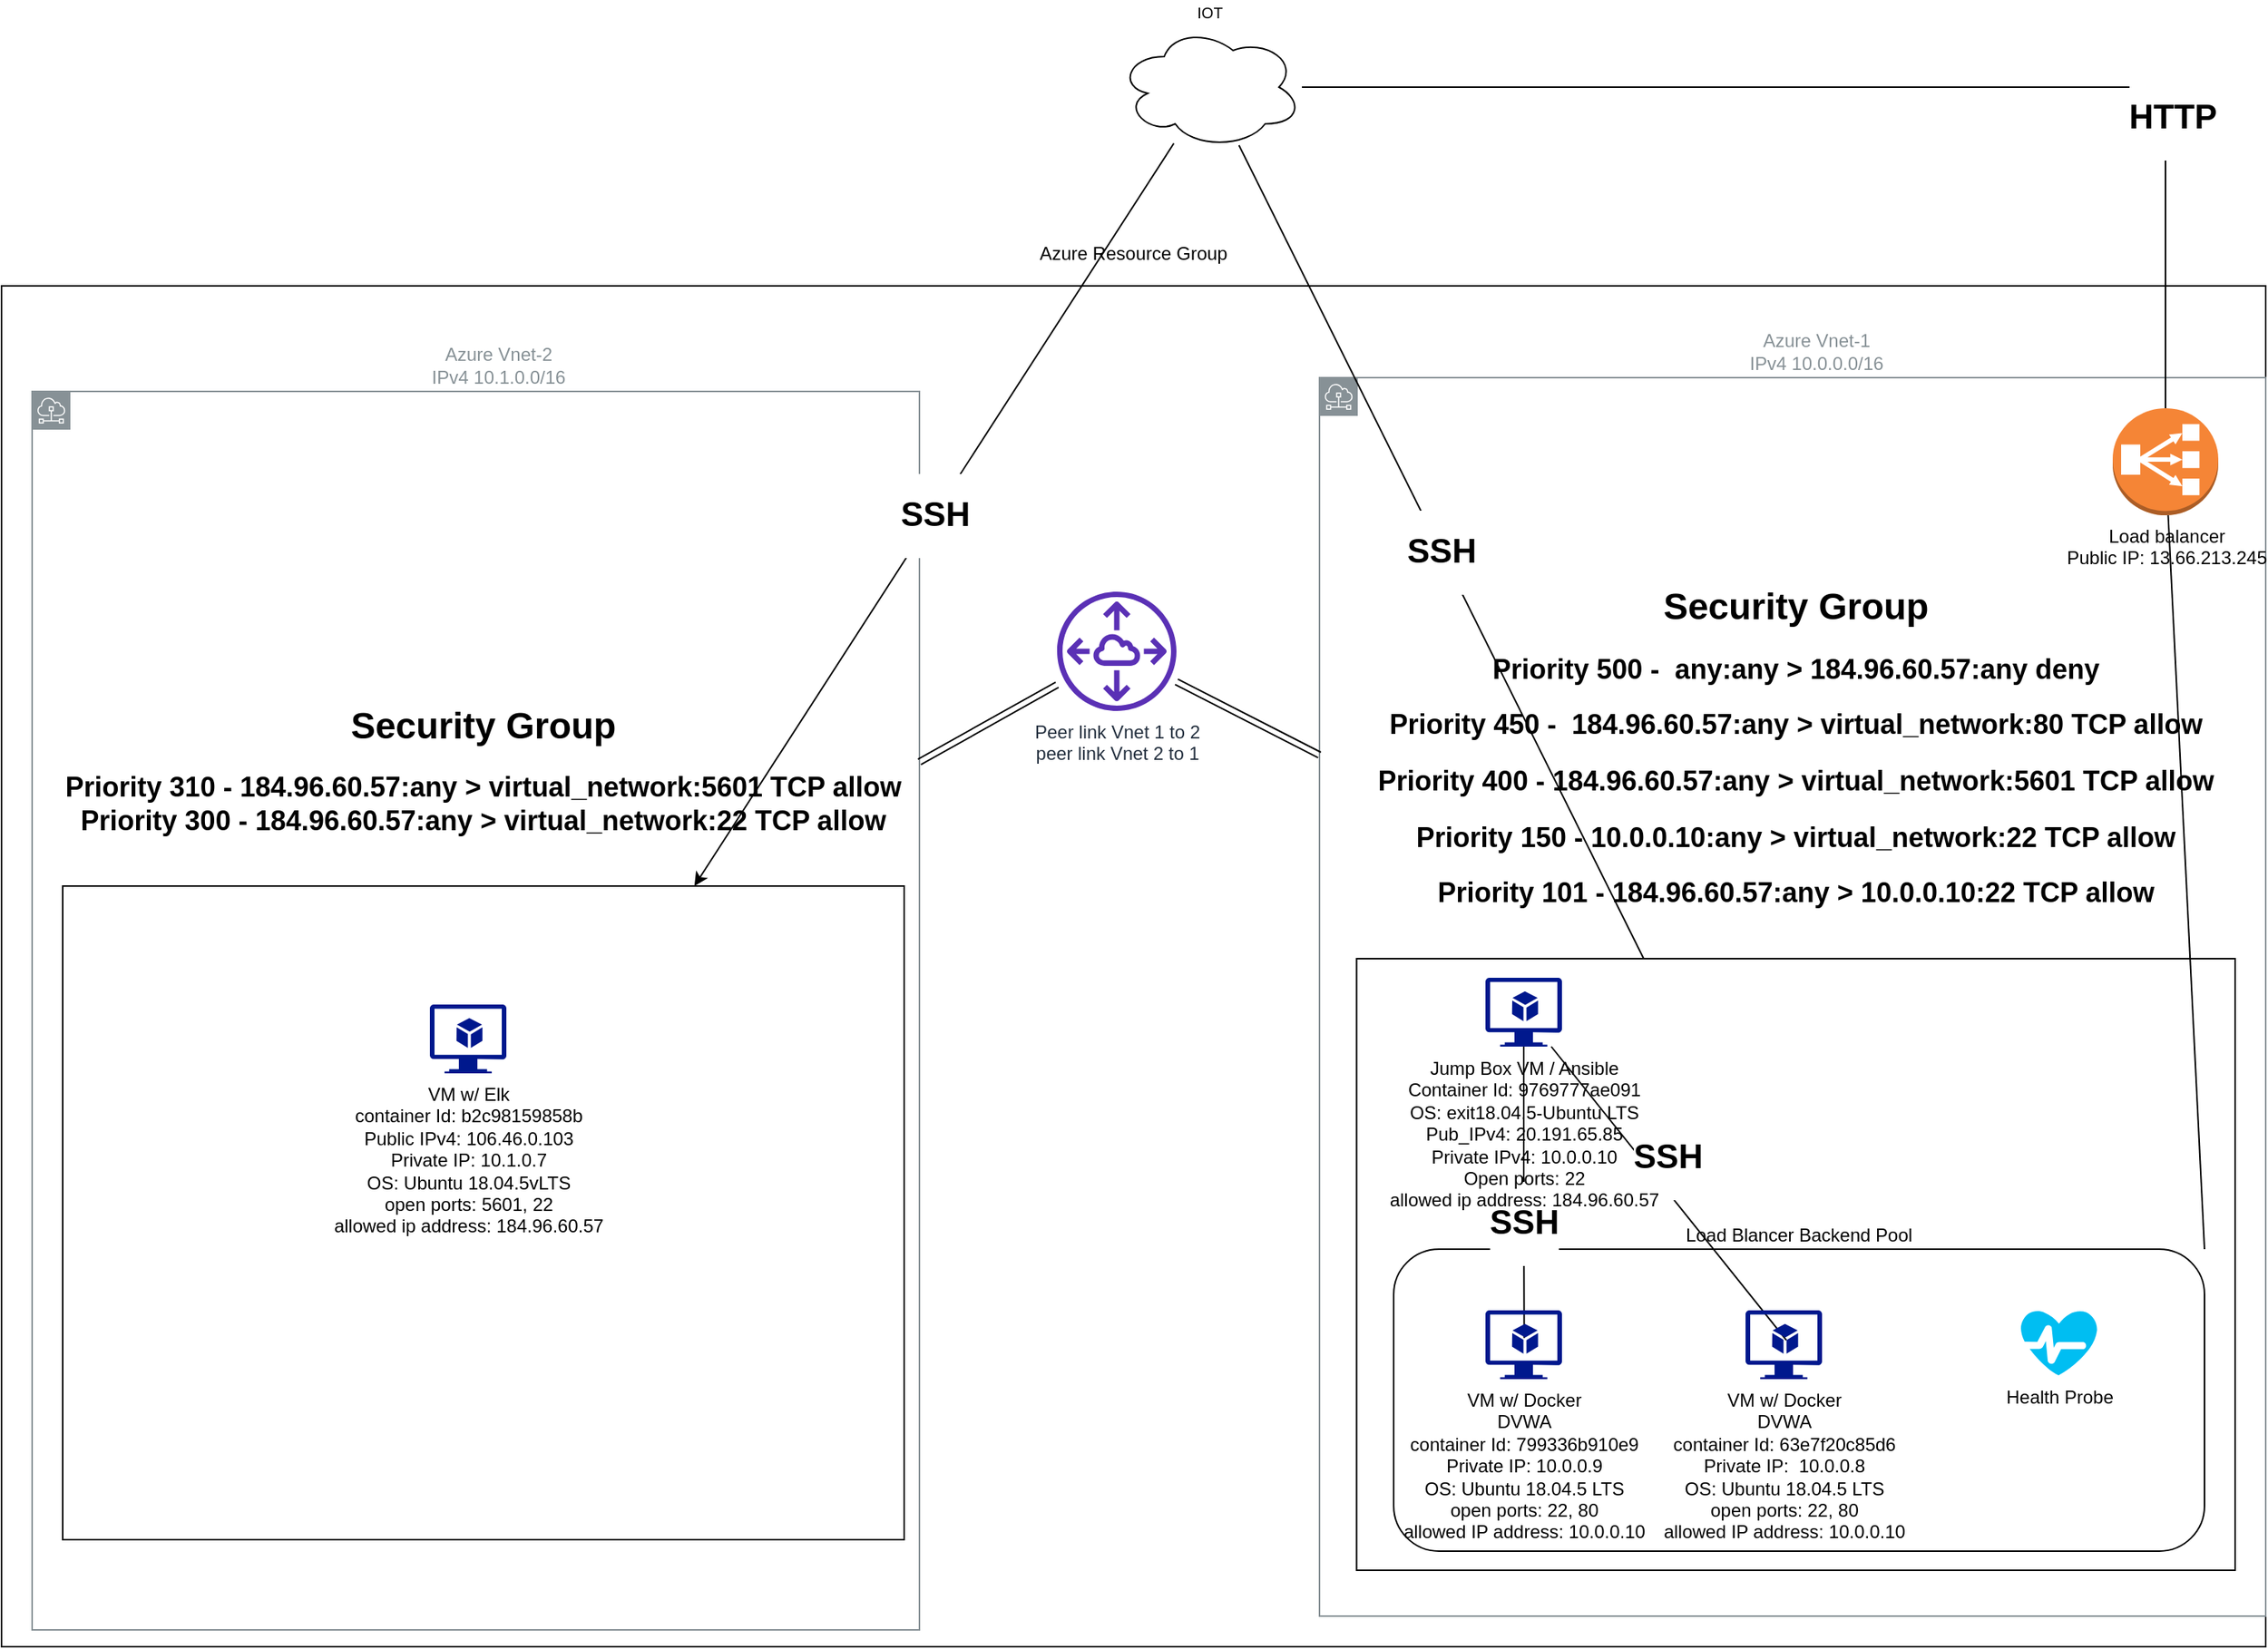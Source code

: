 <mxfile version="14.4.3" type="device"><diagram id="TGx8hraurZV9dXG3BVYj" name="Page-1"><mxGraphModel dx="1929" dy="1871" grid="1" gridSize="10" guides="1" tooltips="1" connect="1" arrows="1" fold="1" page="1" pageScale="1" pageWidth="850" pageHeight="1100" math="0" shadow="0"><root><mxCell id="0"/><mxCell id="1" parent="0"/><mxCell id="n-sxPevptK5LFi5Za2q9-33" value="&lt;p&gt;Azure Resource Group&lt;/p&gt;" style="whiteSpace=wrap;html=1;labelPosition=center;verticalLabelPosition=top;align=center;verticalAlign=bottom;" vertex="1" parent="1"><mxGeometry x="-410" y="-170" width="1480" height="890" as="geometry"/></mxCell><mxCell id="EnQUJ3pDIF2w2IWfWdtI-18" value="Azure Vnet-1&lt;br&gt;IPv4 10.0.0.0/16" style="outlineConnect=0;gradientColor=none;html=1;whiteSpace=wrap;fontSize=12;fontStyle=0;shape=mxgraph.aws4.group;grIcon=mxgraph.aws4.group_subnet;strokeColor=#879196;fillColor=none;verticalAlign=bottom;align=center;spacingLeft=30;fontColor=#879196;dashed=0;labelPosition=center;verticalLabelPosition=top;" parent="1" vertex="1"><mxGeometry x="451.5" y="-110" width="618.5" height="810" as="geometry"/></mxCell><mxCell id="n-sxPevptK5LFi5Za2q9-53" value="&lt;h1&gt;Security Group&lt;/h1&gt;&lt;h2&gt;Priority 500 -&amp;nbsp; any:any &amp;gt; 184.96.60.57:any deny&lt;/h2&gt;&lt;h2&gt;Priority 450 -&amp;nbsp; 184.96.60.57:any &amp;gt; virtual_network:80 TCP allow&lt;/h2&gt;&lt;h2&gt;Priority 400 - 184.96.60.57:any &amp;gt; virtual_network:5601 TCP allow&lt;/h2&gt;&lt;h2&gt;Priority 150 - 10.0.0.10:any &amp;gt; virtual_network:22 TCP allow&lt;/h2&gt;&lt;h2&gt;Priority 101 - 184.96.60.57:any &amp;gt; 10.0.0.10:22 TCP allow&lt;/h2&gt;&lt;div&gt;&lt;br&gt;&lt;/div&gt;" style="rounded=0;whiteSpace=wrap;html=1;labelPosition=center;verticalLabelPosition=top;align=center;verticalAlign=bottom;" vertex="1" parent="1"><mxGeometry x="475.75" y="270" width="574.25" height="400" as="geometry"/></mxCell><mxCell id="n-sxPevptK5LFi5Za2q9-42" value="Load Blancer Backend Pool" style="rounded=1;whiteSpace=wrap;html=1;labelPosition=center;verticalLabelPosition=top;align=center;verticalAlign=bottom;" vertex="1" parent="1"><mxGeometry x="500" y="460" width="530" height="197.5" as="geometry"/></mxCell><mxCell id="n-sxPevptK5LFi5Za2q9-15" value="Azure Vnet-2&lt;br&gt;IPv4 10.1.0.0/16" style="outlineConnect=0;gradientColor=none;html=1;whiteSpace=wrap;fontSize=12;fontStyle=0;shape=mxgraph.aws4.group;grIcon=mxgraph.aws4.group_subnet;strokeColor=#879196;fillColor=none;verticalAlign=bottom;align=center;spacingLeft=30;fontColor=#879196;dashed=0;labelPosition=center;verticalLabelPosition=top;" vertex="1" parent="1"><mxGeometry x="-390" y="-101" width="580" height="810" as="geometry"/></mxCell><mxCell id="n-sxPevptK5LFi5Za2q9-38" value="&lt;h1&gt;SSH&lt;/h1&gt;" style="edgeStyle=none;rounded=0;orthogonalLoop=1;jettySize=auto;html=1;endArrow=none;endFill=0;strokeColor=#000000;" edge="1" parent="1" source="EnQUJ3pDIF2w2IWfWdtI-1" target="n-sxPevptK5LFi5Za2q9-53"><mxGeometry relative="1" as="geometry"><mxPoint x="540.65" y="-75.0" as="targetPoint"/></mxGeometry></mxCell><mxCell id="n-sxPevptK5LFi5Za2q9-44" style="edgeStyle=orthogonalEdgeStyle;rounded=0;orthogonalLoop=1;jettySize=auto;html=1;endArrow=none;endFill=0;strokeColor=#000000;" edge="1" parent="1" source="EnQUJ3pDIF2w2IWfWdtI-1" target="n-sxPevptK5LFi5Za2q9-43"><mxGeometry relative="1" as="geometry"/></mxCell><mxCell id="n-sxPevptK5LFi5Za2q9-45" value="&lt;h1&gt;HTTP&lt;/h1&gt;" style="edgeLabel;html=1;align=center;verticalAlign=middle;resizable=0;points=[];" vertex="1" connectable="0" parent="n-sxPevptK5LFi5Za2q9-44"><mxGeometry x="0.51" y="4" relative="1" as="geometry"><mxPoint as="offset"/></mxGeometry></mxCell><mxCell id="EnQUJ3pDIF2w2IWfWdtI-1" value="&lt;font size=&quot;1&quot;&gt;IOT&lt;/font&gt;" style="ellipse;shape=cloud;whiteSpace=wrap;html=1;labelPosition=center;verticalLabelPosition=top;align=center;verticalAlign=bottom;" parent="1" vertex="1"><mxGeometry x="320" y="-340" width="120" height="80" as="geometry"/></mxCell><mxCell id="n-sxPevptK5LFi5Za2q9-29" value="&lt;h1&gt;SSH&lt;/h1&gt;" style="edgeStyle=none;rounded=0;orthogonalLoop=1;jettySize=auto;html=1;endArrow=classic;endFill=1;strokeColor=#000000;" edge="1" parent="1" source="EnQUJ3pDIF2w2IWfWdtI-1" target="n-sxPevptK5LFi5Za2q9-56"><mxGeometry relative="1" as="geometry"><mxPoint x="-93" y="65.697" as="targetPoint"/></mxGeometry></mxCell><mxCell id="n-sxPevptK5LFi5Za2q9-46" value="&lt;h1&gt;SSH&lt;/h1&gt;" style="edgeStyle=orthogonalEdgeStyle;rounded=0;orthogonalLoop=1;jettySize=auto;html=1;entryX=0.506;entryY=0.403;entryDx=0;entryDy=0;entryPerimeter=0;endArrow=none;endFill=0;strokeColor=#000000;" edge="1" parent="1" source="EnQUJ3pDIF2w2IWfWdtI-26" target="EnQUJ3pDIF2w2IWfWdtI-28"><mxGeometry x="0.214" relative="1" as="geometry"><mxPoint as="offset"/></mxGeometry></mxCell><mxCell id="n-sxPevptK5LFi5Za2q9-47" style="rounded=0;orthogonalLoop=1;jettySize=auto;html=1;entryX=0.534;entryY=0.435;entryDx=0;entryDy=0;entryPerimeter=0;endArrow=none;endFill=0;strokeColor=#000000;" edge="1" parent="1" source="EnQUJ3pDIF2w2IWfWdtI-26" target="EnQUJ3pDIF2w2IWfWdtI-29"><mxGeometry relative="1" as="geometry"/></mxCell><mxCell id="n-sxPevptK5LFi5Za2q9-50" value="&lt;h1&gt;SSH&lt;/h1&gt;" style="edgeLabel;html=1;align=center;verticalAlign=middle;resizable=0;points=[];" vertex="1" connectable="0" parent="n-sxPevptK5LFi5Za2q9-47"><mxGeometry x="0.335" y="-3" relative="1" as="geometry"><mxPoint x="-24.28" y="-57.65" as="offset"/></mxGeometry></mxCell><mxCell id="EnQUJ3pDIF2w2IWfWdtI-26" value="Jump Box VM / Ansible&lt;br&gt;Container Id:&amp;nbsp;9769777ae091&lt;br&gt;OS: exit18.04.5-Ubuntu LTS&lt;br&gt;Pub_IPv4: 20.191.65.85&lt;br&gt;Private IPv4: 10.0.0.10&lt;br&gt;Open ports: 22&lt;br&gt;allowed ip address: 184.96.60.57" style="aspect=fixed;pointerEvents=1;shadow=0;dashed=0;html=1;strokeColor=none;labelPosition=center;verticalLabelPosition=bottom;verticalAlign=top;align=center;fillColor=#00188D;shape=mxgraph.azure.virtual_machine_feature" parent="1" vertex="1"><mxGeometry x="560" y="282.5" width="50" height="45" as="geometry"/></mxCell><mxCell id="EnQUJ3pDIF2w2IWfWdtI-28" value="VM w/ Docker&lt;br&gt;DVWA&lt;br&gt;container Id:&amp;nbsp;799336b910e9&lt;br&gt;Private IP: 10.0.0.9&lt;br&gt;OS: Ubuntu 18.04.5 LTS&lt;br&gt;open ports: 22, 80&lt;br&gt;allowed IP address: 10.0.0.10" style="aspect=fixed;pointerEvents=1;shadow=0;dashed=0;html=1;strokeColor=none;labelPosition=center;verticalLabelPosition=bottom;verticalAlign=top;align=center;fillColor=#00188D;shape=mxgraph.azure.virtual_machine_feature" parent="1" vertex="1"><mxGeometry x="560" y="500" width="50" height="45" as="geometry"/></mxCell><mxCell id="EnQUJ3pDIF2w2IWfWdtI-29" value="VM w/ Docker&lt;br&gt;DVWA&lt;br&gt;container Id:&amp;nbsp;63e7f20c85d6&lt;br&gt;Private IP:&amp;nbsp; 10.0.0.8&lt;br&gt;OS: Ubuntu 18.04.5 LTS&lt;br&gt;open ports: 22, 80&lt;br&gt;allowed IP address: 10.0.0.10" style="aspect=fixed;pointerEvents=1;shadow=0;dashed=0;html=1;strokeColor=none;labelPosition=center;verticalLabelPosition=bottom;verticalAlign=top;align=center;fillColor=#00188D;shape=mxgraph.azure.virtual_machine_feature" parent="1" vertex="1"><mxGeometry x="730" y="500" width="50" height="45" as="geometry"/></mxCell><mxCell id="n-sxPevptK5LFi5Za2q9-36" style="edgeStyle=none;rounded=0;orthogonalLoop=1;jettySize=auto;html=1;endArrow=classic;endFill=1;strokeColor=#000000;shape=link;" edge="1" parent="1" source="n-sxPevptK5LFi5Za2q9-6" target="n-sxPevptK5LFi5Za2q9-15"><mxGeometry relative="1" as="geometry"/></mxCell><mxCell id="n-sxPevptK5LFi5Za2q9-37" value="" style="edgeStyle=none;rounded=0;orthogonalLoop=1;jettySize=auto;html=1;endArrow=classic;endFill=1;strokeColor=#000000;shape=link;" edge="1" parent="1" source="n-sxPevptK5LFi5Za2q9-6" target="EnQUJ3pDIF2w2IWfWdtI-18"><mxGeometry relative="1" as="geometry"/></mxCell><mxCell id="n-sxPevptK5LFi5Za2q9-6" value="Peer link Vnet 1 to 2&lt;br&gt;peer link Vnet 2 to 1" style="outlineConnect=0;fontColor=#232F3E;gradientColor=none;fillColor=#5A30B5;strokeColor=none;dashed=0;verticalLabelPosition=bottom;verticalAlign=top;align=center;html=1;fontSize=12;fontStyle=0;aspect=fixed;pointerEvents=1;shape=mxgraph.aws4.peering;" vertex="1" parent="1"><mxGeometry x="280" y="30" width="78" height="78" as="geometry"/></mxCell><mxCell id="n-sxPevptK5LFi5Za2q9-19" value="Health Probe" style="verticalLabelPosition=bottom;html=1;verticalAlign=top;align=center;strokeColor=none;fillColor=#00BEF2;shape=mxgraph.azure.health_monitoring;" vertex="1" parent="1"><mxGeometry x="910" y="500" width="50" height="42.5" as="geometry"/></mxCell><mxCell id="n-sxPevptK5LFi5Za2q9-55" style="edgeStyle=none;rounded=0;orthogonalLoop=1;jettySize=auto;html=1;entryX=1;entryY=0;entryDx=0;entryDy=0;endArrow=none;endFill=0;strokeColor=#000000;" edge="1" parent="1" source="n-sxPevptK5LFi5Za2q9-43" target="n-sxPevptK5LFi5Za2q9-42"><mxGeometry relative="1" as="geometry"/></mxCell><mxCell id="n-sxPevptK5LFi5Za2q9-43" value="Load balancer&lt;br&gt;Public IP: 13.66.213.245" style="outlineConnect=0;dashed=0;verticalLabelPosition=bottom;verticalAlign=top;align=center;html=1;shape=mxgraph.aws3.classic_load_balancer;fillColor=#F58536;gradientColor=none;" vertex="1" parent="1"><mxGeometry x="970" y="-90" width="69" height="70" as="geometry"/></mxCell><mxCell id="n-sxPevptK5LFi5Za2q9-54" style="edgeStyle=none;rounded=0;orthogonalLoop=1;jettySize=auto;html=1;exitX=0.5;exitY=0;exitDx=0;exitDy=0;endArrow=none;endFill=0;strokeColor=#000000;" edge="1" parent="1" source="n-sxPevptK5LFi5Za2q9-53" target="n-sxPevptK5LFi5Za2q9-53"><mxGeometry relative="1" as="geometry"/></mxCell><mxCell id="n-sxPevptK5LFi5Za2q9-56" value="&lt;h1&gt;Security Group&lt;/h1&gt;&lt;h2&gt;Priority 310 - 184.96.60.57:any &amp;gt; virtual_network:5601 TCP allow&lt;br&gt;Priority 300 - 184.96.60.57:any &amp;gt; virtual_network:22 TCP allow&lt;/h2&gt;&lt;div&gt;&lt;br&gt;&lt;/div&gt;" style="rounded=0;whiteSpace=wrap;html=1;labelPosition=center;verticalLabelPosition=top;align=center;verticalAlign=bottom;" vertex="1" parent="1"><mxGeometry x="-370" y="222.5" width="550" height="427.5" as="geometry"/></mxCell><mxCell id="n-sxPevptK5LFi5Za2q9-26" value="VM w/ Elk&lt;br&gt;container Id:&amp;nbsp;b2c98159858b&lt;br&gt;Public IPv4: 106.46.0.103&lt;br&gt;Private IP: 10.1.0.7&lt;br&gt;OS: Ubuntu 18.04.5vLTS&lt;br&gt;open ports: 5601, 22&lt;br&gt;allowed ip address: 184.96.60.57" style="aspect=fixed;pointerEvents=1;shadow=0;dashed=0;html=1;strokeColor=none;labelPosition=center;verticalLabelPosition=bottom;verticalAlign=top;align=center;fillColor=#00188D;shape=mxgraph.azure.virtual_machine_feature" vertex="1" parent="1"><mxGeometry x="-130" y="300" width="50" height="45" as="geometry"/></mxCell></root></mxGraphModel></diagram></mxfile>